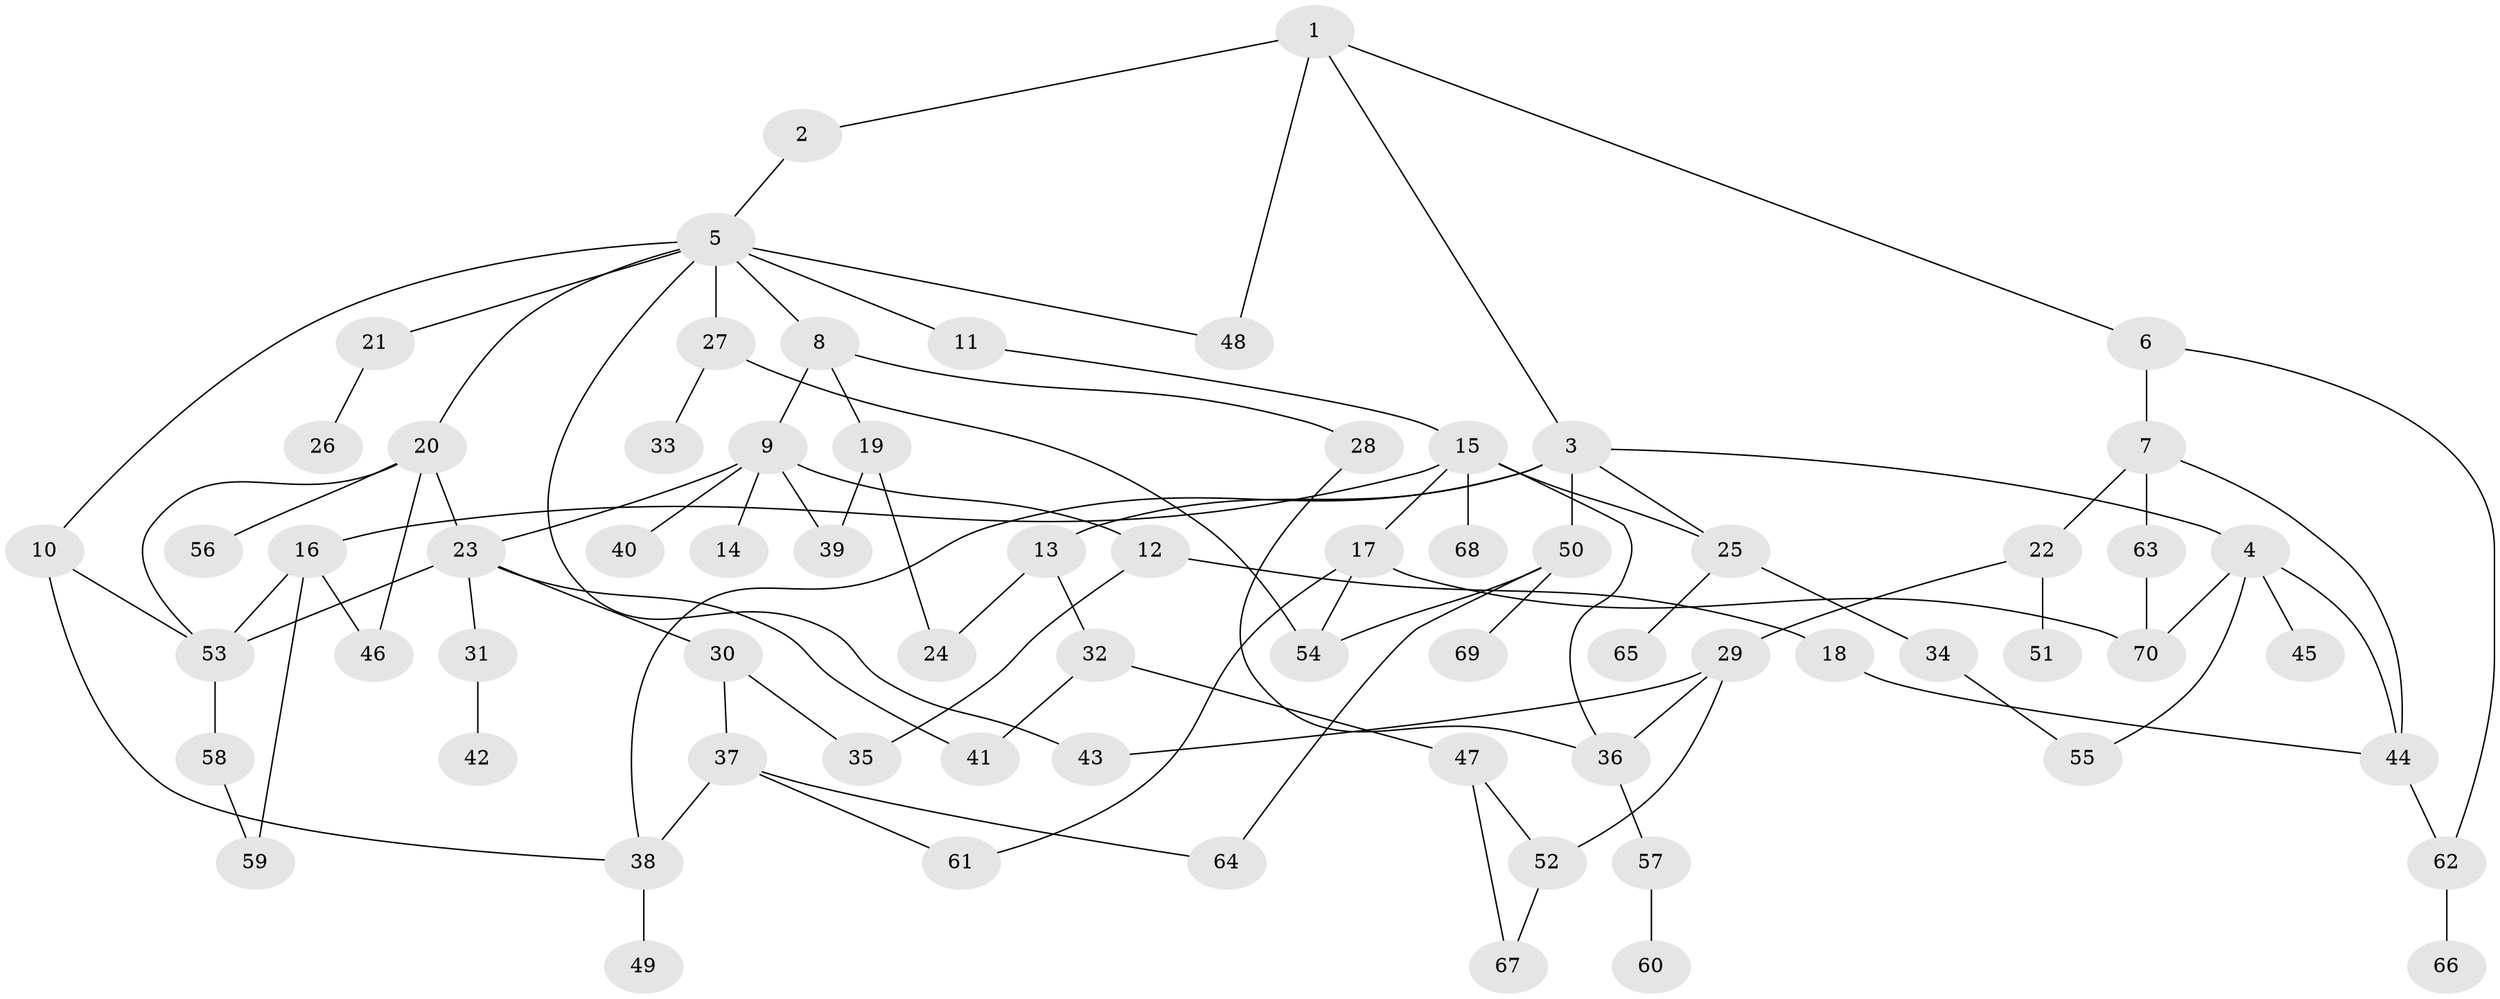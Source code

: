 // coarse degree distribution, {6: 0.17142857142857143, 4: 0.2571428571428571, 5: 0.05714285714285714, 7: 0.02857142857142857, 3: 0.08571428571428572, 1: 0.2857142857142857, 2: 0.11428571428571428}
// Generated by graph-tools (version 1.1) at 2025/49/03/04/25 22:49:14]
// undirected, 70 vertices, 98 edges
graph export_dot {
  node [color=gray90,style=filled];
  1;
  2;
  3;
  4;
  5;
  6;
  7;
  8;
  9;
  10;
  11;
  12;
  13;
  14;
  15;
  16;
  17;
  18;
  19;
  20;
  21;
  22;
  23;
  24;
  25;
  26;
  27;
  28;
  29;
  30;
  31;
  32;
  33;
  34;
  35;
  36;
  37;
  38;
  39;
  40;
  41;
  42;
  43;
  44;
  45;
  46;
  47;
  48;
  49;
  50;
  51;
  52;
  53;
  54;
  55;
  56;
  57;
  58;
  59;
  60;
  61;
  62;
  63;
  64;
  65;
  66;
  67;
  68;
  69;
  70;
  1 -- 2;
  1 -- 3;
  1 -- 6;
  1 -- 48;
  2 -- 5;
  3 -- 4;
  3 -- 13;
  3 -- 50;
  3 -- 38;
  3 -- 25;
  4 -- 45;
  4 -- 44;
  4 -- 70;
  4 -- 55;
  5 -- 8;
  5 -- 10;
  5 -- 11;
  5 -- 20;
  5 -- 21;
  5 -- 27;
  5 -- 43;
  5 -- 48;
  6 -- 7;
  6 -- 62;
  7 -- 22;
  7 -- 44;
  7 -- 63;
  8 -- 9;
  8 -- 19;
  8 -- 28;
  9 -- 12;
  9 -- 14;
  9 -- 40;
  9 -- 39;
  9 -- 23;
  10 -- 38;
  10 -- 53;
  11 -- 15;
  12 -- 18;
  12 -- 35;
  13 -- 24;
  13 -- 32;
  15 -- 16;
  15 -- 17;
  15 -- 25;
  15 -- 36;
  15 -- 68;
  16 -- 59;
  16 -- 46;
  16 -- 53;
  17 -- 61;
  17 -- 70;
  17 -- 54;
  18 -- 44;
  19 -- 39;
  19 -- 24;
  20 -- 23;
  20 -- 46;
  20 -- 56;
  20 -- 53;
  21 -- 26;
  22 -- 29;
  22 -- 51;
  23 -- 30;
  23 -- 31;
  23 -- 41;
  23 -- 53;
  25 -- 34;
  25 -- 65;
  27 -- 33;
  27 -- 54;
  28 -- 36;
  29 -- 52;
  29 -- 43;
  29 -- 36;
  30 -- 37;
  30 -- 35;
  31 -- 42;
  32 -- 47;
  32 -- 41;
  34 -- 55;
  36 -- 57;
  37 -- 38;
  37 -- 64;
  37 -- 61;
  38 -- 49;
  44 -- 62;
  47 -- 52;
  47 -- 67;
  50 -- 54;
  50 -- 64;
  50 -- 69;
  52 -- 67;
  53 -- 58;
  57 -- 60;
  58 -- 59;
  62 -- 66;
  63 -- 70;
}
